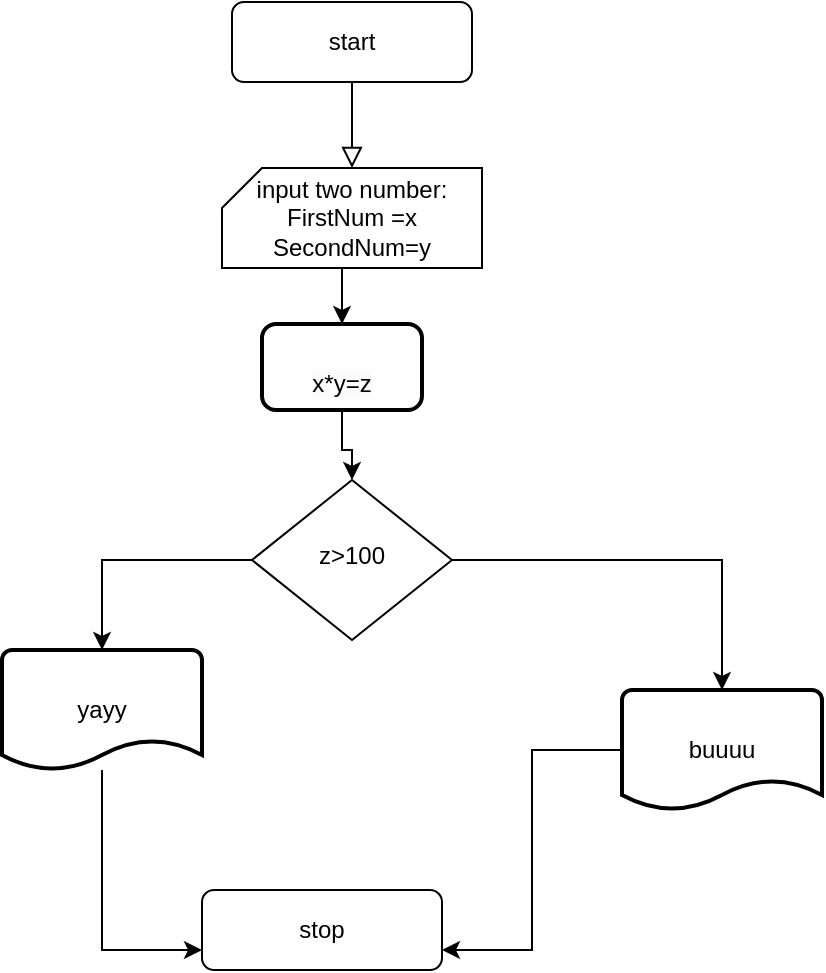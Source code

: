 <mxfile version="22.1.3" type="github">
  <diagram id="C5RBs43oDa-KdzZeNtuy" name="Page-1">
    <mxGraphModel dx="1050" dy="566" grid="1" gridSize="10" guides="1" tooltips="1" connect="1" arrows="1" fold="1" page="1" pageScale="1" pageWidth="827" pageHeight="1169" math="0" shadow="0">
      <root>
        <mxCell id="WIyWlLk6GJQsqaUBKTNV-0" />
        <mxCell id="WIyWlLk6GJQsqaUBKTNV-1" parent="WIyWlLk6GJQsqaUBKTNV-0" />
        <mxCell id="WIyWlLk6GJQsqaUBKTNV-2" value="" style="rounded=0;html=1;jettySize=auto;orthogonalLoop=1;fontSize=11;endArrow=block;endFill=0;endSize=8;strokeWidth=1;shadow=0;labelBackgroundColor=none;edgeStyle=orthogonalEdgeStyle;entryX=0.5;entryY=0;entryDx=0;entryDy=0;entryPerimeter=0;" parent="WIyWlLk6GJQsqaUBKTNV-1" source="WIyWlLk6GJQsqaUBKTNV-3" target="wLKcIU_W_VITIVUHYlYM-9" edge="1">
          <mxGeometry relative="1" as="geometry">
            <mxPoint x="220" y="170" as="targetPoint" />
          </mxGeometry>
        </mxCell>
        <mxCell id="WIyWlLk6GJQsqaUBKTNV-3" value="start" style="rounded=1;whiteSpace=wrap;html=1;fontSize=12;glass=0;strokeWidth=1;shadow=0;" parent="WIyWlLk6GJQsqaUBKTNV-1" vertex="1">
          <mxGeometry x="165" y="56" width="120" height="40" as="geometry" />
        </mxCell>
        <mxCell id="wLKcIU_W_VITIVUHYlYM-1" value="stop" style="rounded=1;whiteSpace=wrap;html=1;fontSize=12;glass=0;strokeWidth=1;shadow=0;" vertex="1" parent="WIyWlLk6GJQsqaUBKTNV-1">
          <mxGeometry x="150" y="500" width="120" height="40" as="geometry" />
        </mxCell>
        <mxCell id="wLKcIU_W_VITIVUHYlYM-3" value="z&amp;gt;100" style="rhombus;whiteSpace=wrap;html=1;shadow=0;fontFamily=Helvetica;fontSize=12;align=center;strokeWidth=1;spacing=6;spacingTop=-4;" vertex="1" parent="WIyWlLk6GJQsqaUBKTNV-1">
          <mxGeometry x="175" y="295" width="100" height="80" as="geometry" />
        </mxCell>
        <mxCell id="wLKcIU_W_VITIVUHYlYM-19" style="edgeStyle=orthogonalEdgeStyle;rounded=0;orthogonalLoop=1;jettySize=auto;html=1;exitX=0.5;exitY=1;exitDx=0;exitDy=0;exitPerimeter=0;entryX=0.5;entryY=0;entryDx=0;entryDy=0;" edge="1" parent="WIyWlLk6GJQsqaUBKTNV-1" source="wLKcIU_W_VITIVUHYlYM-9" target="wLKcIU_W_VITIVUHYlYM-17">
          <mxGeometry relative="1" as="geometry">
            <mxPoint x="225" y="210" as="targetPoint" />
          </mxGeometry>
        </mxCell>
        <mxCell id="wLKcIU_W_VITIVUHYlYM-9" value="input two number:&lt;br&gt;FirstNum =x&lt;br&gt;SecondNum=y" style="verticalLabelPosition=middle;verticalAlign=middle;html=1;shape=card;whiteSpace=wrap;size=20;arcSize=12;labelPosition=center;align=center;" vertex="1" parent="WIyWlLk6GJQsqaUBKTNV-1">
          <mxGeometry x="160" y="139" width="130" height="50" as="geometry" />
        </mxCell>
        <mxCell id="wLKcIU_W_VITIVUHYlYM-13" style="edgeStyle=orthogonalEdgeStyle;rounded=0;orthogonalLoop=1;jettySize=auto;html=1;entryX=0;entryY=0.75;entryDx=0;entryDy=0;" edge="1" parent="WIyWlLk6GJQsqaUBKTNV-1" source="wLKcIU_W_VITIVUHYlYM-11" target="wLKcIU_W_VITIVUHYlYM-1">
          <mxGeometry relative="1" as="geometry" />
        </mxCell>
        <mxCell id="wLKcIU_W_VITIVUHYlYM-11" value="yayy" style="strokeWidth=2;html=1;shape=mxgraph.flowchart.document2;whiteSpace=wrap;size=0.25;" vertex="1" parent="WIyWlLk6GJQsqaUBKTNV-1">
          <mxGeometry x="50" y="380" width="100" height="60" as="geometry" />
        </mxCell>
        <mxCell id="wLKcIU_W_VITIVUHYlYM-14" style="edgeStyle=orthogonalEdgeStyle;rounded=0;orthogonalLoop=1;jettySize=auto;html=1;entryX=1;entryY=0.75;entryDx=0;entryDy=0;" edge="1" parent="WIyWlLk6GJQsqaUBKTNV-1" source="wLKcIU_W_VITIVUHYlYM-12" target="wLKcIU_W_VITIVUHYlYM-1">
          <mxGeometry relative="1" as="geometry" />
        </mxCell>
        <mxCell id="wLKcIU_W_VITIVUHYlYM-12" value="buuuu" style="strokeWidth=2;html=1;shape=mxgraph.flowchart.document2;whiteSpace=wrap;size=0.25;" vertex="1" parent="WIyWlLk6GJQsqaUBKTNV-1">
          <mxGeometry x="360" y="400" width="100" height="60" as="geometry" />
        </mxCell>
        <mxCell id="wLKcIU_W_VITIVUHYlYM-15" style="edgeStyle=orthogonalEdgeStyle;rounded=0;orthogonalLoop=1;jettySize=auto;html=1;entryX=0.5;entryY=0;entryDx=0;entryDy=0;entryPerimeter=0;" edge="1" parent="WIyWlLk6GJQsqaUBKTNV-1" source="wLKcIU_W_VITIVUHYlYM-3" target="wLKcIU_W_VITIVUHYlYM-11">
          <mxGeometry relative="1" as="geometry" />
        </mxCell>
        <mxCell id="wLKcIU_W_VITIVUHYlYM-16" style="edgeStyle=orthogonalEdgeStyle;rounded=0;orthogonalLoop=1;jettySize=auto;html=1;entryX=0.5;entryY=0;entryDx=0;entryDy=0;entryPerimeter=0;" edge="1" parent="WIyWlLk6GJQsqaUBKTNV-1" source="wLKcIU_W_VITIVUHYlYM-3" target="wLKcIU_W_VITIVUHYlYM-12">
          <mxGeometry relative="1" as="geometry" />
        </mxCell>
        <mxCell id="wLKcIU_W_VITIVUHYlYM-23" value="" style="edgeStyle=orthogonalEdgeStyle;rounded=0;orthogonalLoop=1;jettySize=auto;html=1;" edge="1" parent="WIyWlLk6GJQsqaUBKTNV-1" source="wLKcIU_W_VITIVUHYlYM-17" target="wLKcIU_W_VITIVUHYlYM-3">
          <mxGeometry relative="1" as="geometry" />
        </mxCell>
        <mxCell id="wLKcIU_W_VITIVUHYlYM-17" value="&lt;br&gt;&lt;span style=&quot;color: rgb(0, 0, 0); font-family: Helvetica; font-size: 12px; font-style: normal; font-variant-ligatures: normal; font-variant-caps: normal; font-weight: 400; letter-spacing: normal; orphans: 2; text-align: center; text-indent: 0px; text-transform: none; widows: 2; word-spacing: 0px; -webkit-text-stroke-width: 0px; background-color: rgb(251, 251, 251); text-decoration-thickness: initial; text-decoration-style: initial; text-decoration-color: initial; float: none; display: inline !important;&quot;&gt;x*y=z&lt;/span&gt;&lt;br&gt;" style="rounded=1;whiteSpace=wrap;html=1;absoluteArcSize=1;arcSize=14;strokeWidth=2;" vertex="1" parent="WIyWlLk6GJQsqaUBKTNV-1">
          <mxGeometry x="180" y="217" width="80" height="43" as="geometry" />
        </mxCell>
      </root>
    </mxGraphModel>
  </diagram>
</mxfile>
